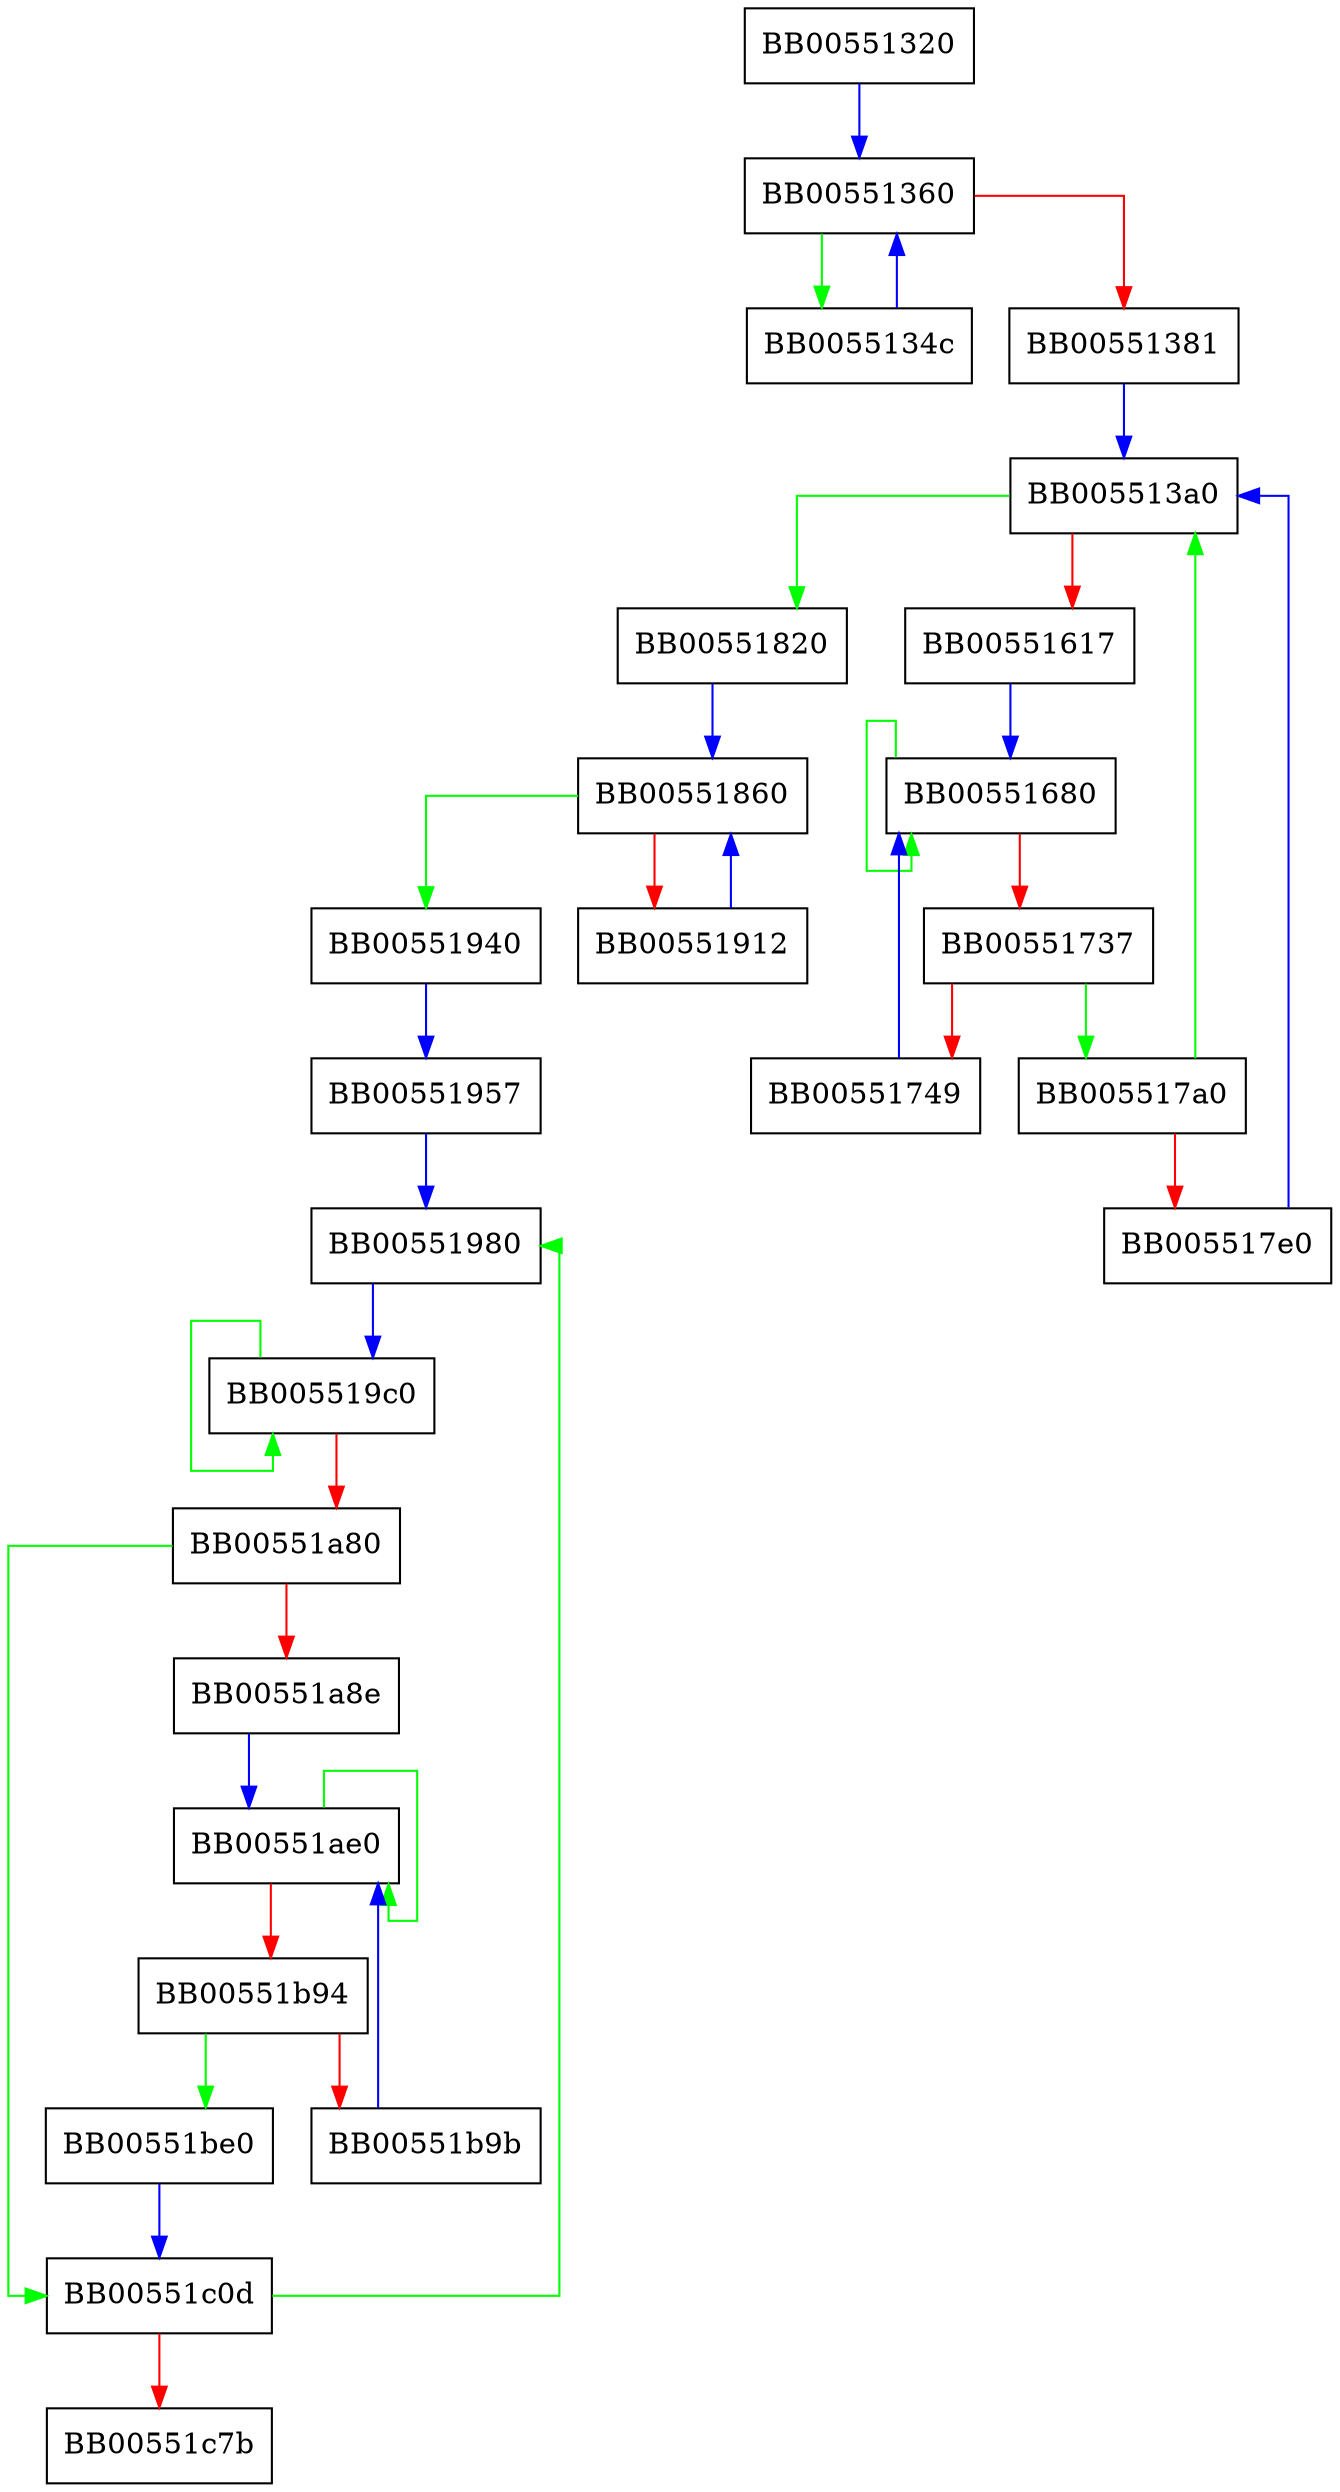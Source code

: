 digraph bn_sqrx8x_internal {
  node [shape="box"];
  graph [splines=ortho];
  BB00551320 -> BB00551360 [color="blue"];
  BB0055134c -> BB00551360 [color="blue"];
  BB00551360 -> BB0055134c [color="green"];
  BB00551360 -> BB00551381 [color="red"];
  BB00551381 -> BB005513a0 [color="blue"];
  BB005513a0 -> BB00551820 [color="green"];
  BB005513a0 -> BB00551617 [color="red"];
  BB00551617 -> BB00551680 [color="blue"];
  BB00551680 -> BB00551680 [color="green"];
  BB00551680 -> BB00551737 [color="red"];
  BB00551737 -> BB005517a0 [color="green"];
  BB00551737 -> BB00551749 [color="red"];
  BB00551749 -> BB00551680 [color="blue"];
  BB005517a0 -> BB005513a0 [color="green"];
  BB005517a0 -> BB005517e0 [color="red"];
  BB005517e0 -> BB005513a0 [color="blue"];
  BB00551820 -> BB00551860 [color="blue"];
  BB00551860 -> BB00551940 [color="green"];
  BB00551860 -> BB00551912 [color="red"];
  BB00551912 -> BB00551860 [color="blue"];
  BB00551940 -> BB00551957 [color="blue"];
  BB00551957 -> BB00551980 [color="blue"];
  BB00551980 -> BB005519c0 [color="blue"];
  BB005519c0 -> BB005519c0 [color="green"];
  BB005519c0 -> BB00551a80 [color="red"];
  BB00551a80 -> BB00551c0d [color="green"];
  BB00551a80 -> BB00551a8e [color="red"];
  BB00551a8e -> BB00551ae0 [color="blue"];
  BB00551ae0 -> BB00551ae0 [color="green"];
  BB00551ae0 -> BB00551b94 [color="red"];
  BB00551b94 -> BB00551be0 [color="green"];
  BB00551b94 -> BB00551b9b [color="red"];
  BB00551b9b -> BB00551ae0 [color="blue"];
  BB00551be0 -> BB00551c0d [color="blue"];
  BB00551c0d -> BB00551980 [color="green"];
  BB00551c0d -> BB00551c7b [color="red"];
}